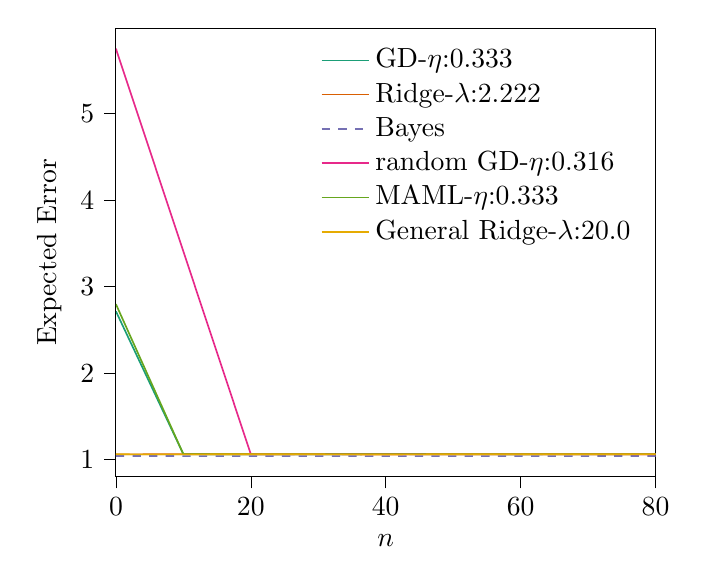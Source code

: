 % This file was created with tikzplotlib v0.10.1.
\begin{tikzpicture}

\definecolor{chocolate217952}{RGB}{217,95,2}
\definecolor{darkcyan27158119}{RGB}{27,158,119}
\definecolor{darkgray176}{RGB}{176,176,176}
\definecolor{deeppink23141138}{RGB}{231,41,138}
\definecolor{lightslategray117112179}{RGB}{117,112,179}
\definecolor{olivedrab10216630}{RGB}{102,166,30}
\definecolor{orange2301712}{RGB}{230,171,2}

\begin{axis}[
legend cell align={left},
legend style={fill opacity=0.8, draw opacity=1, text opacity=1, draw=none},
tick align=outside,
tick pos=left,
x grid style={darkgray176},
xlabel={\(\displaystyle n\)},
xmin=0, xmax=80,
xtick style={color=black},
y grid style={darkgray176},
ylabel={Expected Error},
ymin=0.805, ymax=5.987,
ytick style={color=black}
]
\addplot [semithick, darkcyan27158119]
table {%
0 2.715
10 1.064
20 1.063
30 1.063
40 1.064
50 1.065
60 1.063
70 1.065
80 1.064
90 1.064
};
\addlegendentry{GD-$\eta$:0.333}
\addplot [semithick, chocolate217952]
table {%
0 1.061
10 1.063
20 1.063
30 1.064
40 1.063
50 1.063
60 1.062
70 1.063
80 1.062
90 1.062
};
\addlegendentry{Ridge-$\lambda$:2.222}
\addplot [semithick, lightslategray117112179, dashed]
table {%
0 1.042
20 1.041
40 1.041
60 1.041
80 1.042
};
\addlegendentry{Bayes}
\addplot [semithick, deeppink23141138]
table {%
0 5.751
20 1.063
40 1.063
60 1.063
80 1.063
};
\addlegendentry{random GD-$\eta$:0.316}
\addplot [semithick, olivedrab10216630]
table {%
0 2.798
10 1.063
20 1.063
30 1.063
40 1.064
50 1.063
60 1.062
70 1.063
80 1.064
90 1.063
};
\addlegendentry{MAML-$\eta$:0.333}
\addplot [semithick, orange2301712]
table {%
0 1.062
10 1.061
20 1.063
30 1.062
40 1.06
50 1.063
60 1.062
70 1.063
80 1.063
90 1.063
};
\addlegendentry{General Ridge-$\lambda$:20.0}
\end{axis}

\end{tikzpicture}
